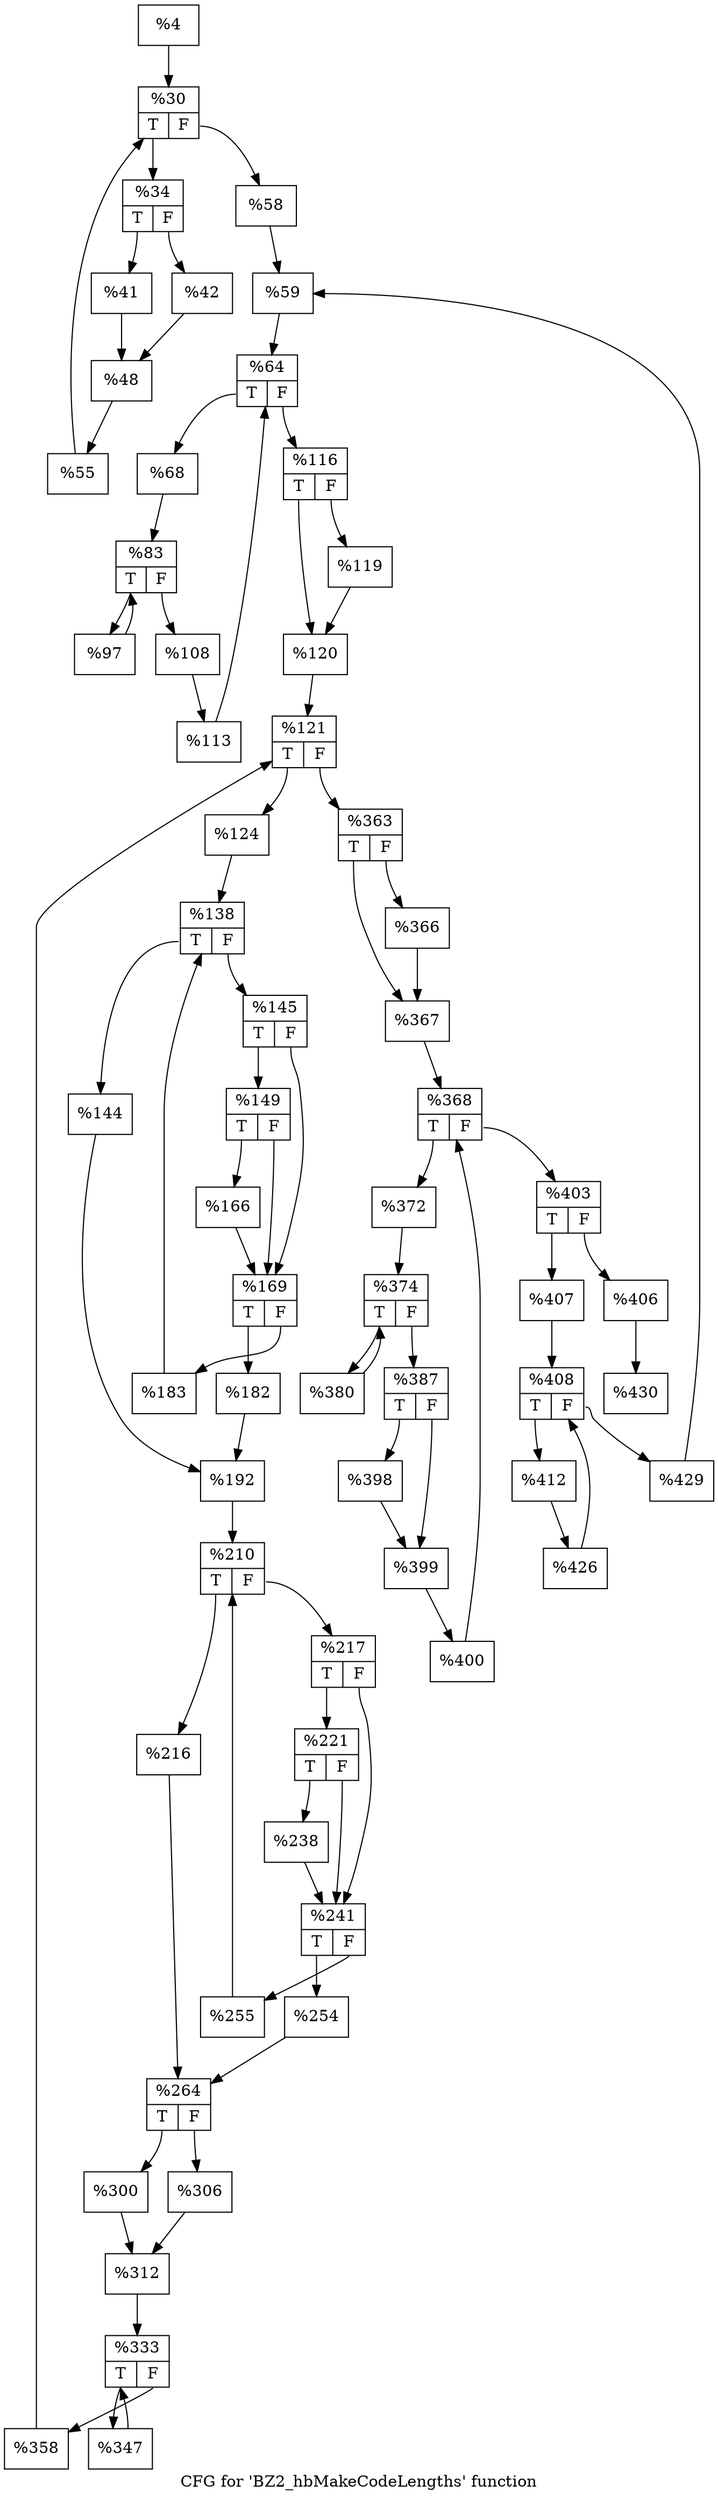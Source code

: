 digraph "CFG for 'BZ2_hbMakeCodeLengths' function" {
	label="CFG for 'BZ2_hbMakeCodeLengths' function";

	Node0x17670f0 [shape=record,label="{%4}"];
	Node0x17670f0 -> Node0x1767140;
	Node0x1767140 [shape=record,label="{%30|{<s0>T|<s1>F}}"];
	Node0x1767140:s0 -> Node0x1767f90;
	Node0x1767140:s1 -> Node0x1767fe0;
	Node0x1767f90 [shape=record,label="{%34|{<s0>T|<s1>F}}"];
	Node0x1767f90:s0 -> Node0x1774560;
	Node0x1767f90:s1 -> Node0x17745b0;
	Node0x1774560 [shape=record,label="{%41}"];
	Node0x1774560 -> Node0x1774690;
	Node0x17745b0 [shape=record,label="{%42}"];
	Node0x17745b0 -> Node0x1774690;
	Node0x1774690 [shape=record,label="{%48}"];
	Node0x1774690 -> Node0x1774d00;
	Node0x1774d00 [shape=record,label="{%55}"];
	Node0x1774d00 -> Node0x1767140;
	Node0x1767fe0 [shape=record,label="{%58}"];
	Node0x1767fe0 -> Node0x1774f60;
	Node0x1774f60 [shape=record,label="{%59}"];
	Node0x1774f60 -> Node0x1775550;
	Node0x1775550 [shape=record,label="{%64|{<s0>T|<s1>F}}"];
	Node0x1775550:s0 -> Node0x1775730;
	Node0x1775550:s1 -> Node0x1775780;
	Node0x1775730 [shape=record,label="{%68}"];
	Node0x1775730 -> Node0x17760f0;
	Node0x17760f0 [shape=record,label="{%83|{<s0>T|<s1>F}}"];
	Node0x17760f0:s0 -> Node0x1776760;
	Node0x17760f0:s1 -> Node0x17767b0;
	Node0x1776760 [shape=record,label="{%97}"];
	Node0x1776760 -> Node0x17760f0;
	Node0x17767b0 [shape=record,label="{%108}"];
	Node0x17767b0 -> Node0x1777090;
	Node0x1777090 [shape=record,label="{%113}"];
	Node0x1777090 -> Node0x1775550;
	Node0x1775780 [shape=record,label="{%116|{<s0>T|<s1>F}}"];
	Node0x1775780:s0 -> Node0x17773c0;
	Node0x1775780:s1 -> Node0x1777410;
	Node0x1777410 [shape=record,label="{%119}"];
	Node0x1777410 -> Node0x17773c0;
	Node0x17773c0 [shape=record,label="{%120}"];
	Node0x17773c0 -> Node0x17776b0;
	Node0x17776b0 [shape=record,label="{%121|{<s0>T|<s1>F}}"];
	Node0x17776b0:s0 -> Node0x1777830;
	Node0x17776b0:s1 -> Node0x1777880;
	Node0x1777830 [shape=record,label="{%124}"];
	Node0x1777830 -> Node0x17789e0;
	Node0x17789e0 [shape=record,label="{%138|{<s0>T|<s1>F}}"];
	Node0x17789e0:s0 -> Node0x1778d10;
	Node0x17789e0:s1 -> Node0x1778d60;
	Node0x1778d10 [shape=record,label="{%144}"];
	Node0x1778d10 -> Node0x1778e40;
	Node0x1778d60 [shape=record,label="{%145|{<s0>T|<s1>F}}"];
	Node0x1778d60:s0 -> Node0x1779020;
	Node0x1778d60:s1 -> Node0x1779070;
	Node0x1779020 [shape=record,label="{%149|{<s0>T|<s1>F}}"];
	Node0x1779020:s0 -> Node0x1779870;
	Node0x1779020:s1 -> Node0x1779070;
	Node0x1779870 [shape=record,label="{%166}"];
	Node0x1779870 -> Node0x1779070;
	Node0x1779070 [shape=record,label="{%169|{<s0>T|<s1>F}}"];
	Node0x1779070:s0 -> Node0x177a050;
	Node0x1779070:s1 -> Node0x177a0a0;
	Node0x177a050 [shape=record,label="{%182}"];
	Node0x177a050 -> Node0x1778e40;
	Node0x177a0a0 [shape=record,label="{%183}"];
	Node0x177a0a0 -> Node0x17789e0;
	Node0x1778e40 [shape=record,label="{%192}"];
	Node0x1778e40 -> Node0x177b170;
	Node0x177b170 [shape=record,label="{%210|{<s0>T|<s1>F}}"];
	Node0x177b170:s0 -> Node0x177b4a0;
	Node0x177b170:s1 -> Node0x177b4f0;
	Node0x177b4a0 [shape=record,label="{%216}"];
	Node0x177b4a0 -> Node0x177b5d0;
	Node0x177b4f0 [shape=record,label="{%217|{<s0>T|<s1>F}}"];
	Node0x177b4f0:s0 -> Node0x177b7b0;
	Node0x177b4f0:s1 -> Node0x177b800;
	Node0x177b7b0 [shape=record,label="{%221|{<s0>T|<s1>F}}"];
	Node0x177b7b0:s0 -> Node0x177c000;
	Node0x177b7b0:s1 -> Node0x177b800;
	Node0x177c000 [shape=record,label="{%238}"];
	Node0x177c000 -> Node0x177b800;
	Node0x177b800 [shape=record,label="{%241|{<s0>T|<s1>F}}"];
	Node0x177b800:s0 -> Node0x177c7e0;
	Node0x177b800:s1 -> Node0x177c830;
	Node0x177c7e0 [shape=record,label="{%254}"];
	Node0x177c7e0 -> Node0x177b5d0;
	Node0x177c830 [shape=record,label="{%255}"];
	Node0x177c830 -> Node0x177b170;
	Node0x177b5d0 [shape=record,label="{%264|{<s0>T|<s1>F}}"];
	Node0x177b5d0:s0 -> Node0x177e7a0;
	Node0x177b5d0:s1 -> Node0x177e7f0;
	Node0x177e7a0 [shape=record,label="{%300}"];
	Node0x177e7a0 -> Node0x177eb00;
	Node0x177e7f0 [shape=record,label="{%306}"];
	Node0x177e7f0 -> Node0x177eb00;
	Node0x177eb00 [shape=record,label="{%312}"];
	Node0x177eb00 -> Node0x177fa30;
	Node0x177fa30 [shape=record,label="{%333|{<s0>T|<s1>F}}"];
	Node0x177fa30:s0 -> Node0x17800a0;
	Node0x177fa30:s1 -> Node0x17800f0;
	Node0x17800a0 [shape=record,label="{%347}"];
	Node0x17800a0 -> Node0x177fa30;
	Node0x17800f0 [shape=record,label="{%358}"];
	Node0x17800f0 -> Node0x17776b0;
	Node0x1777880 [shape=record,label="{%363|{<s0>T|<s1>F}}"];
	Node0x1777880:s0 -> Node0x1780b00;
	Node0x1777880:s1 -> Node0x1780b50;
	Node0x1780b50 [shape=record,label="{%366}"];
	Node0x1780b50 -> Node0x1780b00;
	Node0x1780b00 [shape=record,label="{%367}"];
	Node0x1780b00 -> Node0x1780ef0;
	Node0x1780ef0 [shape=record,label="{%368|{<s0>T|<s1>F}}"];
	Node0x1780ef0:s0 -> Node0x17810d0;
	Node0x1780ef0:s1 -> Node0x1781120;
	Node0x17810d0 [shape=record,label="{%372}"];
	Node0x17810d0 -> Node0x1781360;
	Node0x1781360 [shape=record,label="{%374|{<s0>T|<s1>F}}"];
	Node0x1781360:s0 -> Node0x1781640;
	Node0x1781360:s1 -> Node0x1781690;
	Node0x1781640 [shape=record,label="{%380}"];
	Node0x1781640 -> Node0x1781360;
	Node0x1781690 [shape=record,label="{%387|{<s0>T|<s1>F}}"];
	Node0x1781690:s0 -> Node0x1781fe0;
	Node0x1781690:s1 -> Node0x1782030;
	Node0x1781fe0 [shape=record,label="{%398}"];
	Node0x1781fe0 -> Node0x1782030;
	Node0x1782030 [shape=record,label="{%399}"];
	Node0x1782030 -> Node0x17821f0;
	Node0x17821f0 [shape=record,label="{%400}"];
	Node0x17821f0 -> Node0x1780ef0;
	Node0x1781120 [shape=record,label="{%403|{<s0>T|<s1>F}}"];
	Node0x1781120:s0 -> Node0x1782520;
	Node0x1781120:s1 -> Node0x1782570;
	Node0x1782570 [shape=record,label="{%406}"];
	Node0x1782570 -> Node0x1782650;
	Node0x1782520 [shape=record,label="{%407}"];
	Node0x1782520 -> Node0x1782780;
	Node0x1782780 [shape=record,label="{%408|{<s0>T|<s1>F}}"];
	Node0x1782780:s0 -> Node0x1782960;
	Node0x1782780:s1 -> Node0x17829b0;
	Node0x1782960 [shape=record,label="{%412}"];
	Node0x1782960 -> Node0x17831b0;
	Node0x17831b0 [shape=record,label="{%426}"];
	Node0x17831b0 -> Node0x1782780;
	Node0x17829b0 [shape=record,label="{%429}"];
	Node0x17829b0 -> Node0x1774f60;
	Node0x1782650 [shape=record,label="{%430}"];
}
